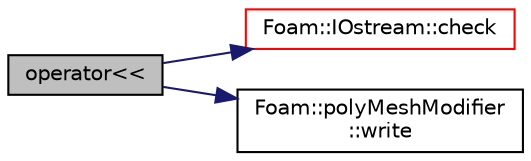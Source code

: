digraph "operator&lt;&lt;"
{
  bgcolor="transparent";
  edge [fontname="Helvetica",fontsize="10",labelfontname="Helvetica",labelfontsize="10"];
  node [fontname="Helvetica",fontsize="10",shape=record];
  rankdir="LR";
  Node554 [label="operator\<\<",height=0.2,width=0.4,color="black", fillcolor="grey75", style="filled", fontcolor="black"];
  Node554 -> Node555 [color="midnightblue",fontsize="10",style="solid",fontname="Helvetica"];
  Node555 [label="Foam::IOstream::check",height=0.2,width=0.4,color="red",URL="$a27333.html#a367eb3425fc4e8270e2aa961df8ac8a5",tooltip="Check IOstream status for given operation. "];
  Node554 -> Node606 [color="midnightblue",fontsize="10",style="solid",fontname="Helvetica"];
  Node606 [label="Foam::polyMeshModifier\l::write",height=0.2,width=0.4,color="black",URL="$a22369.html#a0f9d681a986a826fac5aed521d41e3b6",tooltip="Write. "];
}
